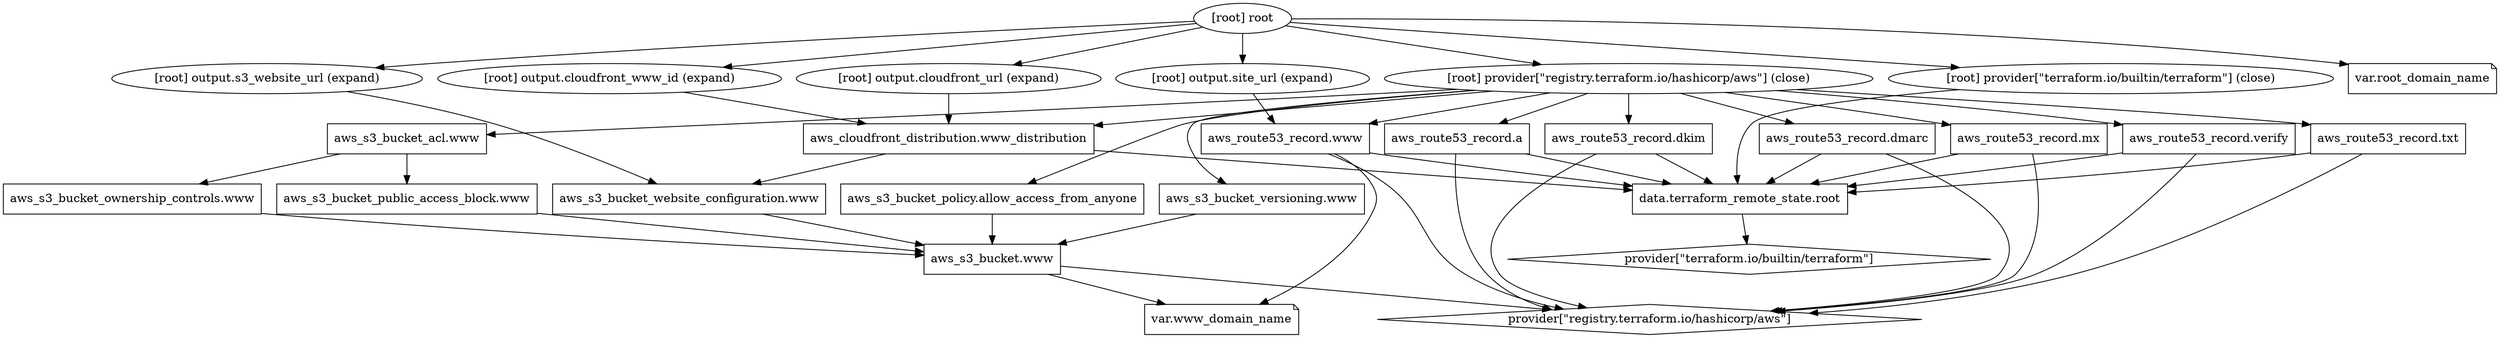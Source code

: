 digraph {
	compound = "true"
	newrank = "true"
	subgraph "root" {
		"[root] aws_cloudfront_distribution.www_distribution (expand)" [label = "aws_cloudfront_distribution.www_distribution", shape = "box"]
		"[root] aws_route53_record.a (expand)" [label = "aws_route53_record.a", shape = "box"]
		"[root] aws_route53_record.dkim (expand)" [label = "aws_route53_record.dkim", shape = "box"]
		"[root] aws_route53_record.dmarc (expand)" [label = "aws_route53_record.dmarc", shape = "box"]
		"[root] aws_route53_record.mx (expand)" [label = "aws_route53_record.mx", shape = "box"]
		"[root] aws_route53_record.txt (expand)" [label = "aws_route53_record.txt", shape = "box"]
		"[root] aws_route53_record.verify (expand)" [label = "aws_route53_record.verify", shape = "box"]
		"[root] aws_route53_record.www (expand)" [label = "aws_route53_record.www", shape = "box"]
		"[root] aws_s3_bucket.www (expand)" [label = "aws_s3_bucket.www", shape = "box"]
		"[root] aws_s3_bucket_acl.www (expand)" [label = "aws_s3_bucket_acl.www", shape = "box"]
		"[root] aws_s3_bucket_ownership_controls.www (expand)" [label = "aws_s3_bucket_ownership_controls.www", shape = "box"]
		"[root] aws_s3_bucket_policy.allow_access_from_anyone (expand)" [label = "aws_s3_bucket_policy.allow_access_from_anyone", shape = "box"]
		"[root] aws_s3_bucket_public_access_block.www (expand)" [label = "aws_s3_bucket_public_access_block.www", shape = "box"]
		"[root] aws_s3_bucket_versioning.www (expand)" [label = "aws_s3_bucket_versioning.www", shape = "box"]
		"[root] aws_s3_bucket_website_configuration.www (expand)" [label = "aws_s3_bucket_website_configuration.www", shape = "box"]
		"[root] data.terraform_remote_state.root (expand)" [label = "data.terraform_remote_state.root", shape = "box"]
		"[root] provider[\"registry.terraform.io/hashicorp/aws\"]" [label = "provider[\"registry.terraform.io/hashicorp/aws\"]", shape = "diamond"]
		"[root] provider[\"terraform.io/builtin/terraform\"]" [label = "provider[\"terraform.io/builtin/terraform\"]", shape = "diamond"]
		"[root] var.root_domain_name" [label = "var.root_domain_name", shape = "note"]
		"[root] var.www_domain_name" [label = "var.www_domain_name", shape = "note"]
		"[root] aws_cloudfront_distribution.www_distribution (expand)" -> "[root] aws_s3_bucket_website_configuration.www (expand)"
		"[root] aws_cloudfront_distribution.www_distribution (expand)" -> "[root] data.terraform_remote_state.root (expand)"
		"[root] aws_route53_record.a (expand)" -> "[root] data.terraform_remote_state.root (expand)"
		"[root] aws_route53_record.a (expand)" -> "[root] provider[\"registry.terraform.io/hashicorp/aws\"]"
		"[root] aws_route53_record.dkim (expand)" -> "[root] data.terraform_remote_state.root (expand)"
		"[root] aws_route53_record.dkim (expand)" -> "[root] provider[\"registry.terraform.io/hashicorp/aws\"]"
		"[root] aws_route53_record.dmarc (expand)" -> "[root] data.terraform_remote_state.root (expand)"
		"[root] aws_route53_record.dmarc (expand)" -> "[root] provider[\"registry.terraform.io/hashicorp/aws\"]"
		"[root] aws_route53_record.mx (expand)" -> "[root] data.terraform_remote_state.root (expand)"
		"[root] aws_route53_record.mx (expand)" -> "[root] provider[\"registry.terraform.io/hashicorp/aws\"]"
		"[root] aws_route53_record.txt (expand)" -> "[root] data.terraform_remote_state.root (expand)"
		"[root] aws_route53_record.txt (expand)" -> "[root] provider[\"registry.terraform.io/hashicorp/aws\"]"
		"[root] aws_route53_record.verify (expand)" -> "[root] data.terraform_remote_state.root (expand)"
		"[root] aws_route53_record.verify (expand)" -> "[root] provider[\"registry.terraform.io/hashicorp/aws\"]"
		"[root] aws_route53_record.www (expand)" -> "[root] data.terraform_remote_state.root (expand)"
		"[root] aws_route53_record.www (expand)" -> "[root] provider[\"registry.terraform.io/hashicorp/aws\"]"
		"[root] aws_route53_record.www (expand)" -> "[root] var.www_domain_name"
		"[root] aws_s3_bucket.www (expand)" -> "[root] provider[\"registry.terraform.io/hashicorp/aws\"]"
		"[root] aws_s3_bucket.www (expand)" -> "[root] var.www_domain_name"
		"[root] aws_s3_bucket_acl.www (expand)" -> "[root] aws_s3_bucket_ownership_controls.www (expand)"
		"[root] aws_s3_bucket_acl.www (expand)" -> "[root] aws_s3_bucket_public_access_block.www (expand)"
		"[root] aws_s3_bucket_ownership_controls.www (expand)" -> "[root] aws_s3_bucket.www (expand)"
		"[root] aws_s3_bucket_policy.allow_access_from_anyone (expand)" -> "[root] aws_s3_bucket.www (expand)"
		"[root] aws_s3_bucket_public_access_block.www (expand)" -> "[root] aws_s3_bucket.www (expand)"
		"[root] aws_s3_bucket_versioning.www (expand)" -> "[root] aws_s3_bucket.www (expand)"
		"[root] aws_s3_bucket_website_configuration.www (expand)" -> "[root] aws_s3_bucket.www (expand)"
		"[root] data.terraform_remote_state.root (expand)" -> "[root] provider[\"terraform.io/builtin/terraform\"]"
		"[root] output.cloudfront_url (expand)" -> "[root] aws_cloudfront_distribution.www_distribution (expand)"
		"[root] output.cloudfront_www_id (expand)" -> "[root] aws_cloudfront_distribution.www_distribution (expand)"
		"[root] output.s3_website_url (expand)" -> "[root] aws_s3_bucket_website_configuration.www (expand)"
		"[root] output.site_url (expand)" -> "[root] aws_route53_record.www (expand)"
		"[root] provider[\"registry.terraform.io/hashicorp/aws\"] (close)" -> "[root] aws_cloudfront_distribution.www_distribution (expand)"
		"[root] provider[\"registry.terraform.io/hashicorp/aws\"] (close)" -> "[root] aws_route53_record.a (expand)"
		"[root] provider[\"registry.terraform.io/hashicorp/aws\"] (close)" -> "[root] aws_route53_record.dkim (expand)"
		"[root] provider[\"registry.terraform.io/hashicorp/aws\"] (close)" -> "[root] aws_route53_record.dmarc (expand)"
		"[root] provider[\"registry.terraform.io/hashicorp/aws\"] (close)" -> "[root] aws_route53_record.mx (expand)"
		"[root] provider[\"registry.terraform.io/hashicorp/aws\"] (close)" -> "[root] aws_route53_record.txt (expand)"
		"[root] provider[\"registry.terraform.io/hashicorp/aws\"] (close)" -> "[root] aws_route53_record.verify (expand)"
		"[root] provider[\"registry.terraform.io/hashicorp/aws\"] (close)" -> "[root] aws_route53_record.www (expand)"
		"[root] provider[\"registry.terraform.io/hashicorp/aws\"] (close)" -> "[root] aws_s3_bucket_acl.www (expand)"
		"[root] provider[\"registry.terraform.io/hashicorp/aws\"] (close)" -> "[root] aws_s3_bucket_policy.allow_access_from_anyone (expand)"
		"[root] provider[\"registry.terraform.io/hashicorp/aws\"] (close)" -> "[root] aws_s3_bucket_versioning.www (expand)"
		"[root] provider[\"terraform.io/builtin/terraform\"] (close)" -> "[root] data.terraform_remote_state.root (expand)"
		"[root] root" -> "[root] output.cloudfront_url (expand)"
		"[root] root" -> "[root] output.cloudfront_www_id (expand)"
		"[root] root" -> "[root] output.s3_website_url (expand)"
		"[root] root" -> "[root] output.site_url (expand)"
		"[root] root" -> "[root] provider[\"registry.terraform.io/hashicorp/aws\"] (close)"
		"[root] root" -> "[root] provider[\"terraform.io/builtin/terraform\"] (close)"
		"[root] root" -> "[root] var.root_domain_name"
	}
}


